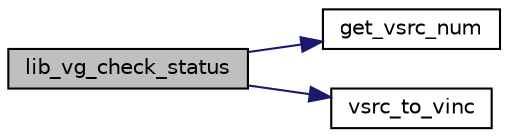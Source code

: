 digraph "lib_vg_check_status"
{
 // INTERACTIVE_SVG=YES
 // LATEX_PDF_SIZE
  bgcolor="transparent";
  edge [fontname="Helvetica",fontsize="10",labelfontname="Helvetica",labelfontsize="10"];
  node [fontname="Helvetica",fontsize="10",shape=record];
  rankdir="LR";
  Node1 [label="lib_vg_check_status",height=0.2,width=0.4,color="black", fillcolor="grey75", style="filled", fontcolor="black",tooltip=" "];
  Node1 -> Node2 [color="midnightblue",fontsize="10",style="solid",fontname="Helvetica"];
  Node2 [label="get_vsrc_num",height=0.2,width=0.4,color="black",URL="$d0/d1e/lib__vsrc__guard_8c.html#a780e0f003f563b6d135d325d74f55ca2",tooltip=" "];
  Node1 -> Node3 [color="midnightblue",fontsize="10",style="solid",fontname="Helvetica"];
  Node3 [label="vsrc_to_vinc",height=0.2,width=0.4,color="black",URL="$d0/d1e/lib__vsrc__guard_8c.html#aa013cf929b1cf3098c000245d0b21288",tooltip=" "];
}
